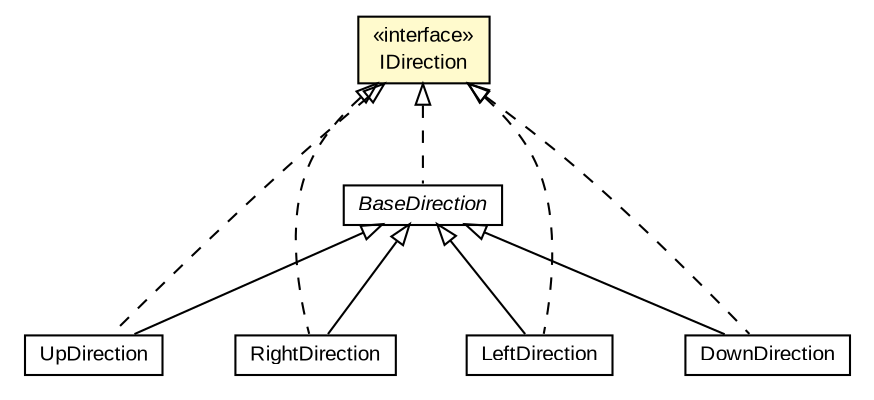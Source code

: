 #!/usr/local/bin/dot
#
# Class diagram 
# Generated by UMLGraph version R5_6-24-gf6e263 (http://www.umlgraph.org/)
#

digraph G {
	edge [fontname="arial",fontsize=10,labelfontname="arial",labelfontsize=10];
	node [fontname="arial",fontsize=10,shape=plaintext];
	nodesep=0.25;
	ranksep=0.5;
	// com.id.droneapi.mock.direction.UpDirection
	c1633 [label=<<table title="com.id.droneapi.mock.direction.UpDirection" border="0" cellborder="1" cellspacing="0" cellpadding="2" port="p" href="./UpDirection.html">
		<tr><td><table border="0" cellspacing="0" cellpadding="1">
<tr><td align="center" balign="center"> UpDirection </td></tr>
		</table></td></tr>
		</table>>, URL="./UpDirection.html", fontname="arial", fontcolor="black", fontsize=10.0];
	// com.id.droneapi.mock.direction.RightDirection
	c1634 [label=<<table title="com.id.droneapi.mock.direction.RightDirection" border="0" cellborder="1" cellspacing="0" cellpadding="2" port="p" href="./RightDirection.html">
		<tr><td><table border="0" cellspacing="0" cellpadding="1">
<tr><td align="center" balign="center"> RightDirection </td></tr>
		</table></td></tr>
		</table>>, URL="./RightDirection.html", fontname="arial", fontcolor="black", fontsize=10.0];
	// com.id.droneapi.mock.direction.LeftDirection
	c1635 [label=<<table title="com.id.droneapi.mock.direction.LeftDirection" border="0" cellborder="1" cellspacing="0" cellpadding="2" port="p" href="./LeftDirection.html">
		<tr><td><table border="0" cellspacing="0" cellpadding="1">
<tr><td align="center" balign="center"> LeftDirection </td></tr>
		</table></td></tr>
		</table>>, URL="./LeftDirection.html", fontname="arial", fontcolor="black", fontsize=10.0];
	// com.id.droneapi.mock.direction.IDirection
	c1636 [label=<<table title="com.id.droneapi.mock.direction.IDirection" border="0" cellborder="1" cellspacing="0" cellpadding="2" port="p" bgcolor="lemonChiffon" href="./IDirection.html">
		<tr><td><table border="0" cellspacing="0" cellpadding="1">
<tr><td align="center" balign="center"> &#171;interface&#187; </td></tr>
<tr><td align="center" balign="center"> IDirection </td></tr>
		</table></td></tr>
		</table>>, URL="./IDirection.html", fontname="arial", fontcolor="black", fontsize=10.0];
	// com.id.droneapi.mock.direction.DownDirection
	c1637 [label=<<table title="com.id.droneapi.mock.direction.DownDirection" border="0" cellborder="1" cellspacing="0" cellpadding="2" port="p" href="./DownDirection.html">
		<tr><td><table border="0" cellspacing="0" cellpadding="1">
<tr><td align="center" balign="center"> DownDirection </td></tr>
		</table></td></tr>
		</table>>, URL="./DownDirection.html", fontname="arial", fontcolor="black", fontsize=10.0];
	// com.id.droneapi.mock.direction.BaseDirection
	c1639 [label=<<table title="com.id.droneapi.mock.direction.BaseDirection" border="0" cellborder="1" cellspacing="0" cellpadding="2" port="p" href="./BaseDirection.html">
		<tr><td><table border="0" cellspacing="0" cellpadding="1">
<tr><td align="center" balign="center"><font face="arial italic"> BaseDirection </font></td></tr>
		</table></td></tr>
		</table>>, URL="./BaseDirection.html", fontname="arial", fontcolor="black", fontsize=10.0];
	//com.id.droneapi.mock.direction.UpDirection extends com.id.droneapi.mock.direction.BaseDirection
	c1639:p -> c1633:p [dir=back,arrowtail=empty];
	//com.id.droneapi.mock.direction.UpDirection implements com.id.droneapi.mock.direction.IDirection
	c1636:p -> c1633:p [dir=back,arrowtail=empty,style=dashed];
	//com.id.droneapi.mock.direction.RightDirection extends com.id.droneapi.mock.direction.BaseDirection
	c1639:p -> c1634:p [dir=back,arrowtail=empty];
	//com.id.droneapi.mock.direction.RightDirection implements com.id.droneapi.mock.direction.IDirection
	c1636:p -> c1634:p [dir=back,arrowtail=empty,style=dashed];
	//com.id.droneapi.mock.direction.LeftDirection extends com.id.droneapi.mock.direction.BaseDirection
	c1639:p -> c1635:p [dir=back,arrowtail=empty];
	//com.id.droneapi.mock.direction.LeftDirection implements com.id.droneapi.mock.direction.IDirection
	c1636:p -> c1635:p [dir=back,arrowtail=empty,style=dashed];
	//com.id.droneapi.mock.direction.DownDirection extends com.id.droneapi.mock.direction.BaseDirection
	c1639:p -> c1637:p [dir=back,arrowtail=empty];
	//com.id.droneapi.mock.direction.DownDirection implements com.id.droneapi.mock.direction.IDirection
	c1636:p -> c1637:p [dir=back,arrowtail=empty,style=dashed];
	//com.id.droneapi.mock.direction.BaseDirection implements com.id.droneapi.mock.direction.IDirection
	c1636:p -> c1639:p [dir=back,arrowtail=empty,style=dashed];
}

